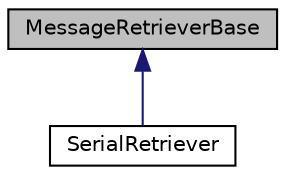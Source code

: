 digraph "MessageRetrieverBase"
{
 // LATEX_PDF_SIZE
  edge [fontname="Helvetica",fontsize="10",labelfontname="Helvetica",labelfontsize="10"];
  node [fontname="Helvetica",fontsize="10",shape=record];
  Node1 [label="MessageRetrieverBase",height=0.2,width=0.4,color="black", fillcolor="grey75", style="filled", fontcolor="black",tooltip="Create the base class for the message retreiver. All different ways of retrieving messages must be do..."];
  Node1 -> Node2 [dir="back",color="midnightblue",fontsize="10",style="solid",fontname="Helvetica"];
  Node2 [label="SerialRetriever",height=0.2,width=0.4,color="black", fillcolor="white", style="filled",URL="$classSerialRetriever.html",tooltip="The class that represents the Serial retriever."];
}
